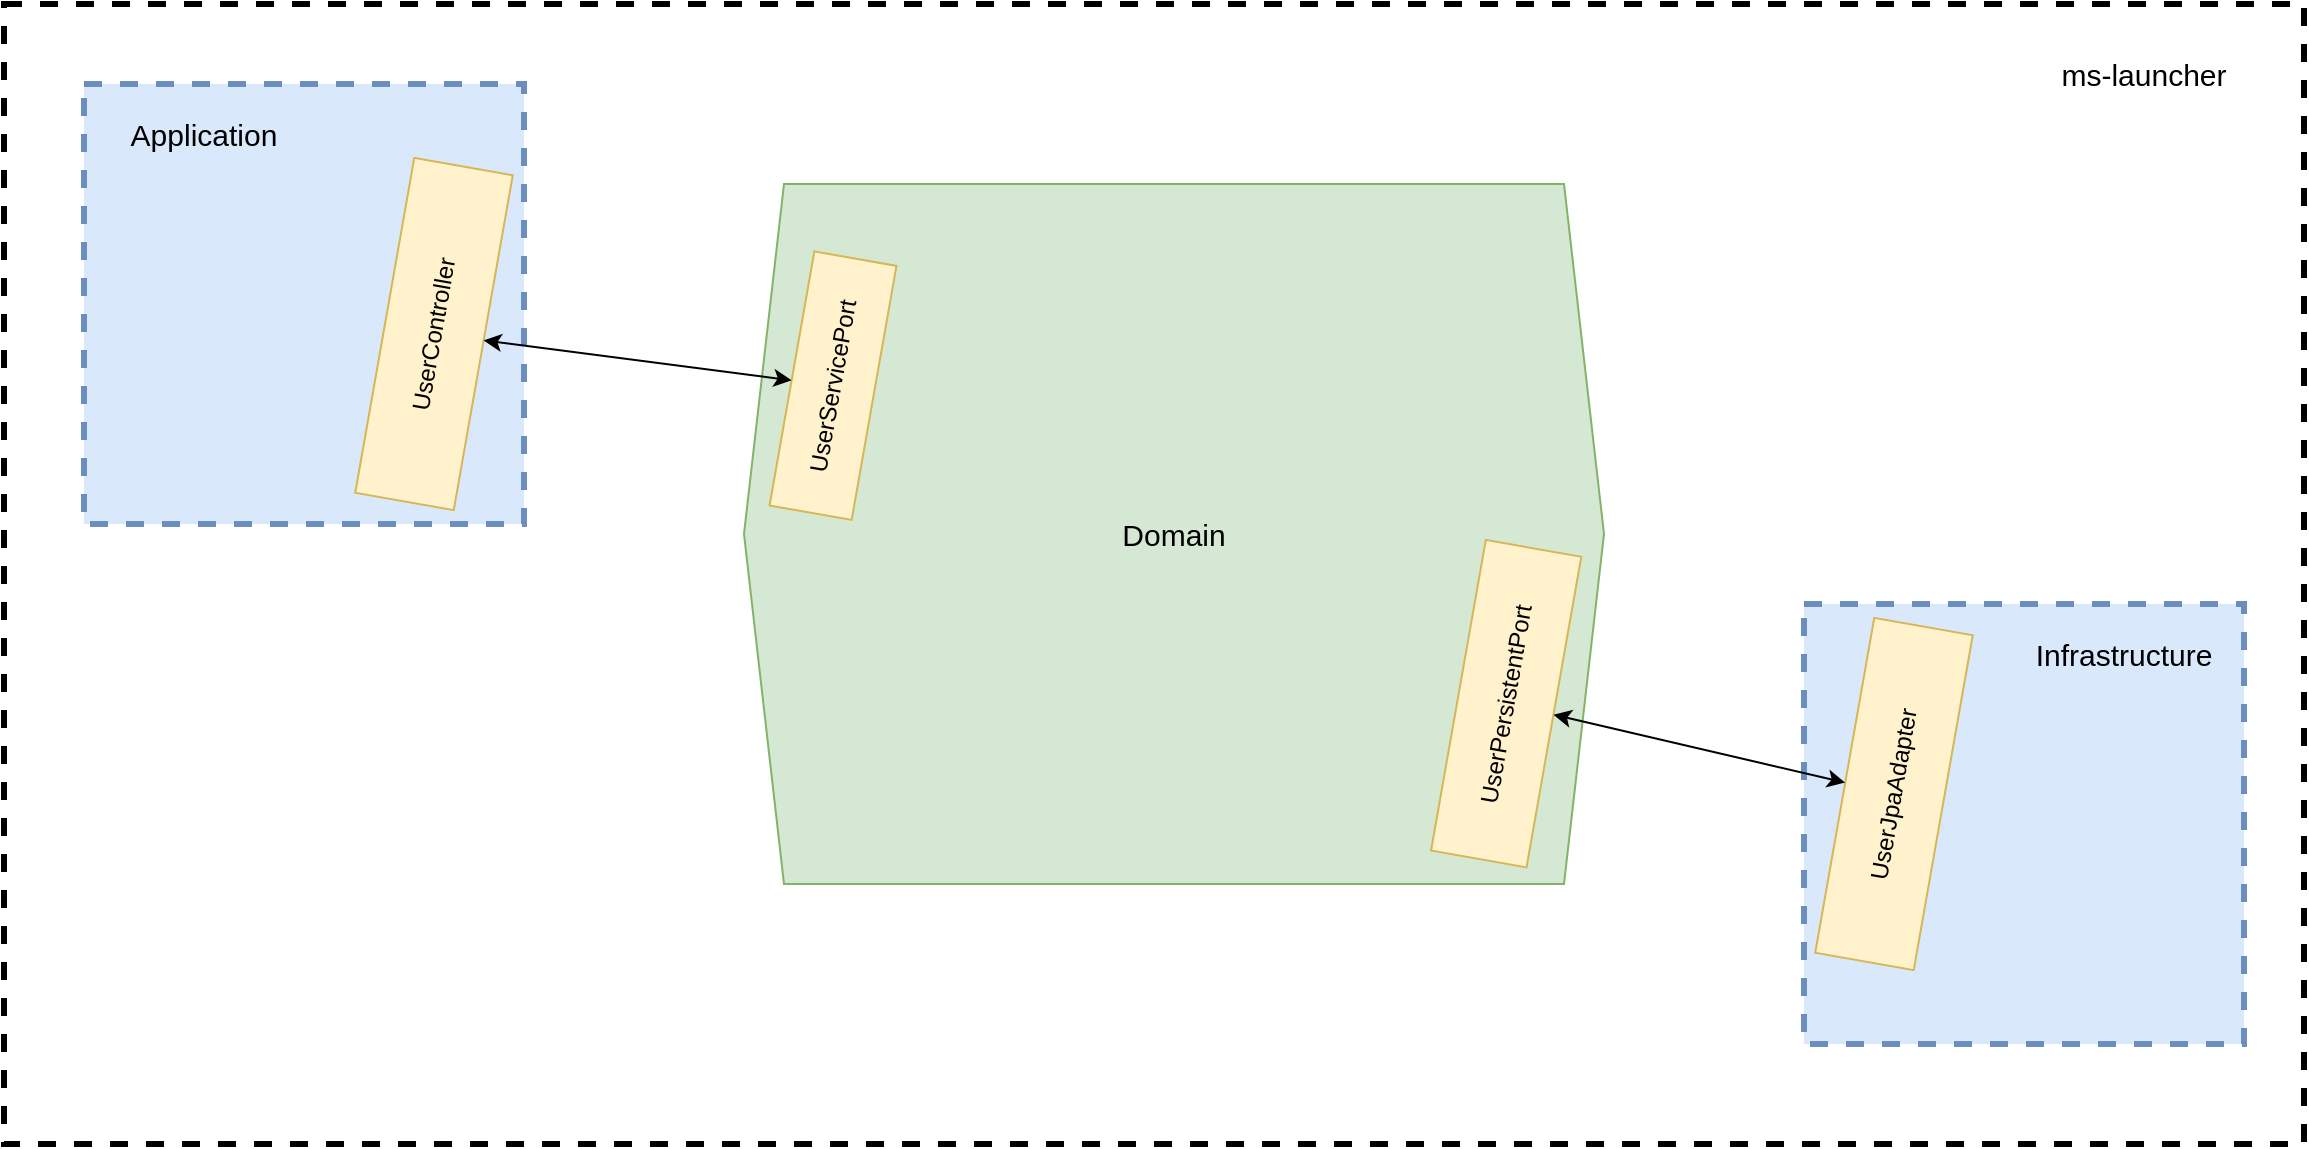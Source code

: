 <mxfile version="20.3.0" type="device"><diagram id="xWmpiiK29oPfdmb0qdjS" name="Page-1"><mxGraphModel dx="1106" dy="799" grid="1" gridSize="10" guides="1" tooltips="1" connect="1" arrows="1" fold="1" page="1" pageScale="1" pageWidth="850" pageHeight="1100" math="0" shadow="0"><root><mxCell id="0"/><mxCell id="1" parent="0"/><mxCell id="WaXsXVlprGOQHTqRKqLq-3" value="" style="rounded=0;whiteSpace=wrap;html=1;dashed=1;strokeWidth=3;" vertex="1" parent="1"><mxGeometry x="140" y="250" width="1150" height="570" as="geometry"/></mxCell><mxCell id="WaXsXVlprGOQHTqRKqLq-5" value="" style="whiteSpace=wrap;html=1;aspect=fixed;dashed=1;strokeWidth=3;fillColor=#dae8fc;strokeColor=#6c8ebf;" vertex="1" parent="1"><mxGeometry x="180" y="290" width="220" height="220" as="geometry"/></mxCell><mxCell id="WaXsXVlprGOQHTqRKqLq-6" value="&lt;font style=&quot;font-size: 15px;&quot;&gt;Application&lt;/font&gt;" style="text;html=1;strokeColor=none;fillColor=none;align=center;verticalAlign=middle;whiteSpace=wrap;rounded=0;dashed=1;strokeWidth=4;" vertex="1" parent="1"><mxGeometry x="190" y="300" width="100" height="30" as="geometry"/></mxCell><mxCell id="WaXsXVlprGOQHTqRKqLq-7" value="UserController" style="rounded=0;whiteSpace=wrap;html=1;fillColor=#fff2cc;strokeColor=#d6b656;rotation=-80;" vertex="1" parent="1"><mxGeometry x="270" y="390" width="170" height="50" as="geometry"/></mxCell><mxCell id="WaXsXVlprGOQHTqRKqLq-1" value="" style="shape=hexagon;perimeter=hexagonPerimeter2;whiteSpace=wrap;html=1;fixedSize=1;fillColor=#d5e8d4;strokeColor=#82b366;" vertex="1" parent="1"><mxGeometry x="510" y="340" width="430" height="350" as="geometry"/></mxCell><mxCell id="WaXsXVlprGOQHTqRKqLq-9" value="&lt;font style=&quot;font-size: 15px;&quot;&gt;Domain&lt;/font&gt;" style="text;html=1;strokeColor=none;fillColor=none;align=center;verticalAlign=middle;whiteSpace=wrap;rounded=0;dashed=1;strokeWidth=4;" vertex="1" parent="1"><mxGeometry x="675" y="500" width="100" height="30" as="geometry"/></mxCell><mxCell id="WaXsXVlprGOQHTqRKqLq-4" value="UserServicePort" style="rounded=0;whiteSpace=wrap;html=1;fillColor=#fff2cc;strokeColor=#d6b656;rotation=-80;" vertex="1" parent="1"><mxGeometry x="490" y="420" width="129" height="41.67" as="geometry"/></mxCell><mxCell id="WaXsXVlprGOQHTqRKqLq-10" value="UserPersistentPort" style="rounded=0;whiteSpace=wrap;html=1;fillColor=#fff2cc;strokeColor=#d6b656;rotation=-80;" vertex="1" parent="1"><mxGeometry x="812.25" y="575.59" width="157.67" height="48.47" as="geometry"/></mxCell><mxCell id="WaXsXVlprGOQHTqRKqLq-13" value="" style="endArrow=classic;startArrow=classic;html=1;rounded=0;fontSize=15;" edge="1" parent="1" source="WaXsXVlprGOQHTqRKqLq-7" target="WaXsXVlprGOQHTqRKqLq-4"><mxGeometry width="50" height="50" relative="1" as="geometry"><mxPoint x="500" y="440" as="sourcePoint"/><mxPoint x="550" y="390" as="targetPoint"/></mxGeometry></mxCell><mxCell id="WaXsXVlprGOQHTqRKqLq-15" value="" style="whiteSpace=wrap;html=1;aspect=fixed;dashed=1;strokeWidth=3;fillColor=#dae8fc;strokeColor=#6c8ebf;" vertex="1" parent="1"><mxGeometry x="1040" y="550" width="220" height="220" as="geometry"/></mxCell><mxCell id="WaXsXVlprGOQHTqRKqLq-16" value="UserJpaAdapter" style="rounded=0;whiteSpace=wrap;html=1;fillColor=#fff2cc;strokeColor=#d6b656;rotation=-80;" vertex="1" parent="1"><mxGeometry x="1000" y="620" width="170" height="50" as="geometry"/></mxCell><mxCell id="WaXsXVlprGOQHTqRKqLq-17" value="&lt;font style=&quot;font-size: 15px;&quot;&gt;Infrastructure&lt;/font&gt;" style="text;html=1;strokeColor=none;fillColor=none;align=center;verticalAlign=middle;whiteSpace=wrap;rounded=0;dashed=1;strokeWidth=4;" vertex="1" parent="1"><mxGeometry x="1150" y="560" width="100" height="30" as="geometry"/></mxCell><mxCell id="WaXsXVlprGOQHTqRKqLq-18" value="&lt;font style=&quot;font-size: 15px;&quot;&gt;ms-launcher&lt;/font&gt;" style="text;html=1;strokeColor=none;fillColor=none;align=center;verticalAlign=middle;whiteSpace=wrap;rounded=0;dashed=1;strokeWidth=4;" vertex="1" parent="1"><mxGeometry x="1160" y="270" width="100" height="30" as="geometry"/></mxCell><mxCell id="WaXsXVlprGOQHTqRKqLq-19" value="" style="endArrow=classic;startArrow=classic;html=1;rounded=0;fontSize=15;" edge="1" parent="1" source="WaXsXVlprGOQHTqRKqLq-10" target="WaXsXVlprGOQHTqRKqLq-16"><mxGeometry width="50" height="50" relative="1" as="geometry"><mxPoint x="850" y="670" as="sourcePoint"/><mxPoint x="900" y="620" as="targetPoint"/></mxGeometry></mxCell></root></mxGraphModel></diagram></mxfile>